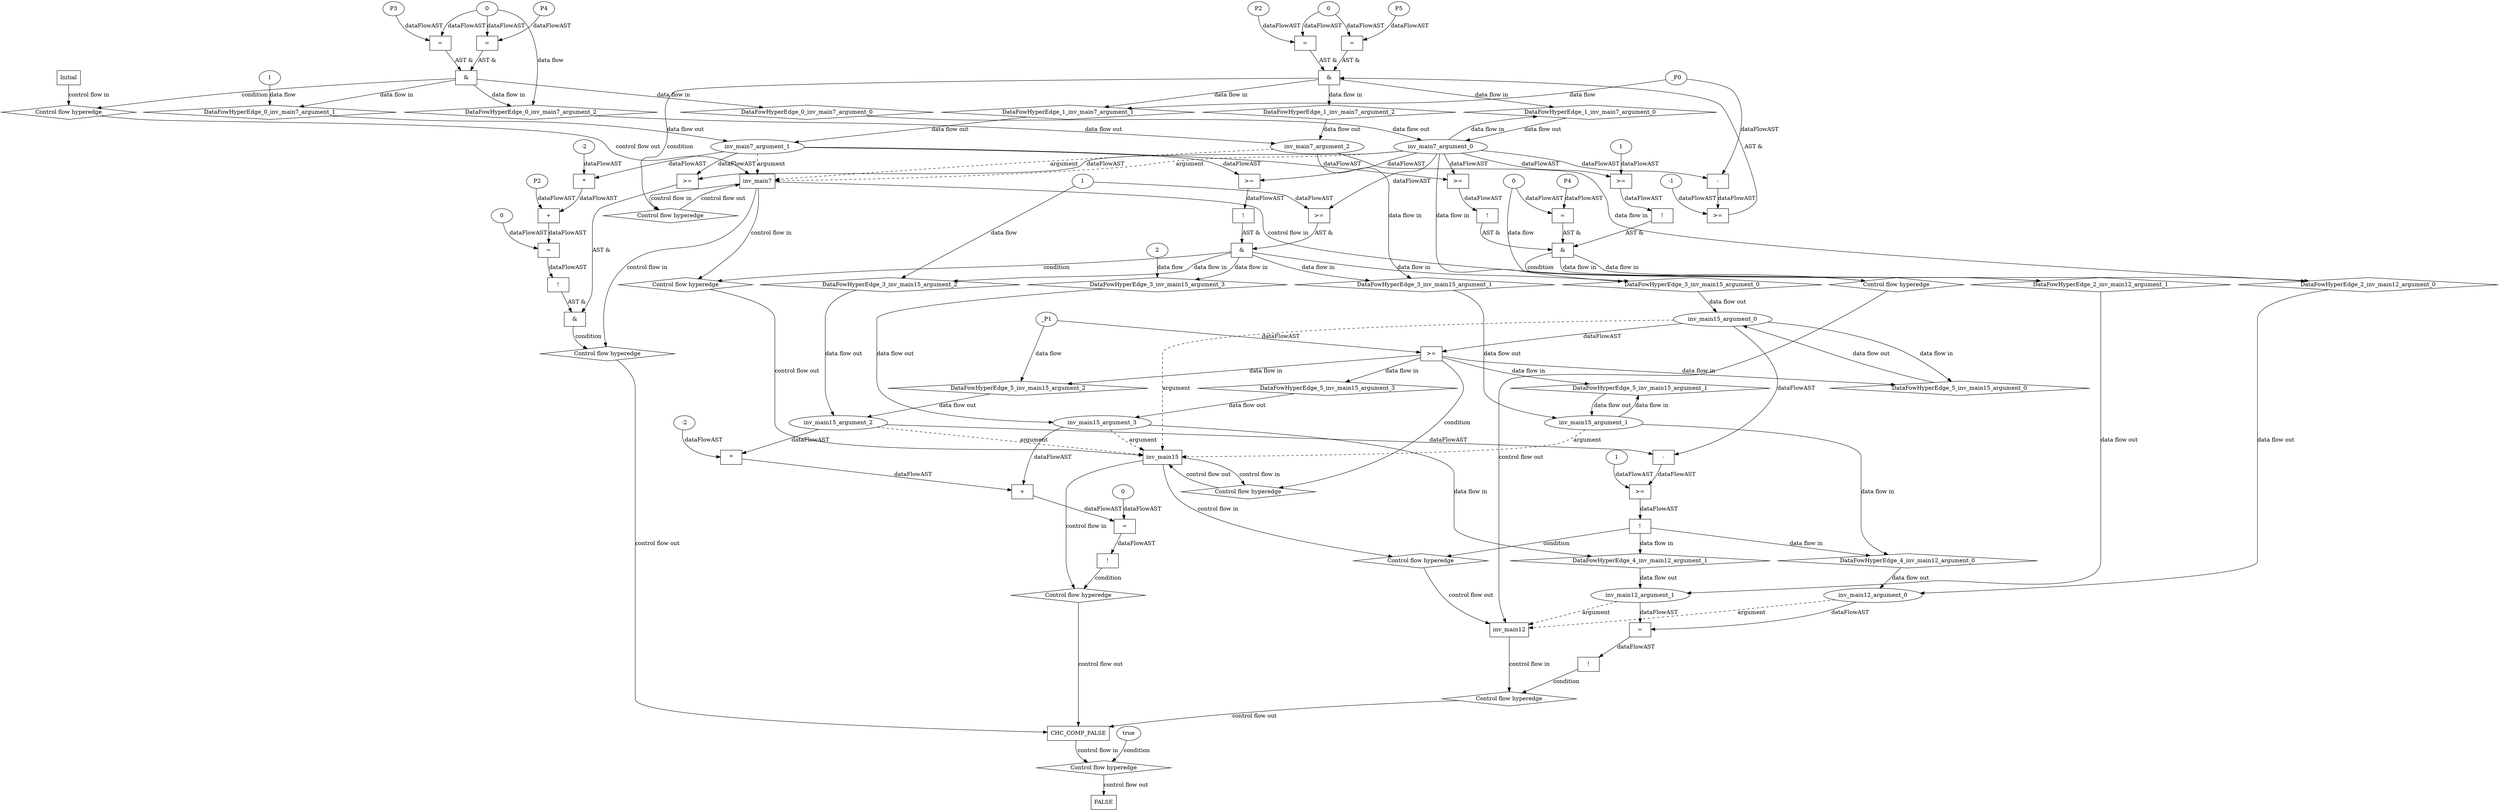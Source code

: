 digraph dag {
"CHC_COMP_FALSE" [label="CHC_COMP_FALSE" nodeName="CHC_COMP_FALSE" class=cfn  shape="rect"];
"inv_main12" [label="inv_main12" nodeName="inv_main12" class=cfn  shape="rect"];
"inv_main15" [label="inv_main15" nodeName="inv_main15" class=cfn  shape="rect"];
"inv_main7" [label="inv_main7" nodeName="inv_main7" class=cfn  shape="rect"];
FALSE [label="FALSE" nodeName=FALSE class=cfn  shape="rect"];
Initial [label="Initial" nodeName=Initial class=cfn  shape="rect"];
ControlFowHyperEdge_0 [label="Control flow hyperedge" nodeName=ControlFowHyperEdge_0 class=controlFlowHyperEdge shape="diamond"];
"Initial" -> ControlFowHyperEdge_0 [label="control flow in"]
ControlFowHyperEdge_0 -> "inv_main7" [label="control flow out"]
ControlFowHyperEdge_1 [label="Control flow hyperedge" nodeName=ControlFowHyperEdge_1 class=controlFlowHyperEdge shape="diamond"];
"inv_main7" -> ControlFowHyperEdge_1 [label="control flow in"]
ControlFowHyperEdge_1 -> "inv_main7" [label="control flow out"]
ControlFowHyperEdge_2 [label="Control flow hyperedge" nodeName=ControlFowHyperEdge_2 class=controlFlowHyperEdge shape="diamond"];
"inv_main7" -> ControlFowHyperEdge_2 [label="control flow in"]
ControlFowHyperEdge_2 -> "inv_main12" [label="control flow out"]
ControlFowHyperEdge_3 [label="Control flow hyperedge" nodeName=ControlFowHyperEdge_3 class=controlFlowHyperEdge shape="diamond"];
"inv_main7" -> ControlFowHyperEdge_3 [label="control flow in"]
ControlFowHyperEdge_3 -> "inv_main15" [label="control flow out"]
ControlFowHyperEdge_4 [label="Control flow hyperedge" nodeName=ControlFowHyperEdge_4 class=controlFlowHyperEdge shape="diamond"];
"inv_main15" -> ControlFowHyperEdge_4 [label="control flow in"]
ControlFowHyperEdge_4 -> "inv_main12" [label="control flow out"]
ControlFowHyperEdge_5 [label="Control flow hyperedge" nodeName=ControlFowHyperEdge_5 class=controlFlowHyperEdge shape="diamond"];
"inv_main15" -> ControlFowHyperEdge_5 [label="control flow in"]
ControlFowHyperEdge_5 -> "inv_main15" [label="control flow out"]
ControlFowHyperEdge_6 [label="Control flow hyperedge" nodeName=ControlFowHyperEdge_6 class=controlFlowHyperEdge shape="diamond"];
"inv_main7" -> ControlFowHyperEdge_6 [label="control flow in"]
ControlFowHyperEdge_6 -> "CHC_COMP_FALSE" [label="control flow out"]
ControlFowHyperEdge_7 [label="Control flow hyperedge" nodeName=ControlFowHyperEdge_7 class=controlFlowHyperEdge shape="diamond"];
"inv_main15" -> ControlFowHyperEdge_7 [label="control flow in"]
ControlFowHyperEdge_7 -> "CHC_COMP_FALSE" [label="control flow out"]
ControlFowHyperEdge_8 [label="Control flow hyperedge" nodeName=ControlFowHyperEdge_8 class=controlFlowHyperEdge shape="diamond"];
"inv_main12" -> ControlFowHyperEdge_8 [label="control flow in"]
ControlFowHyperEdge_8 -> "CHC_COMP_FALSE" [label="control flow out"]
ControlFowHyperEdge_9 [label="Control flow hyperedge" nodeName=ControlFowHyperEdge_9 class=controlFlowHyperEdge shape="diamond"];
"CHC_COMP_FALSE" -> ControlFowHyperEdge_9 [label="control flow in"]
ControlFowHyperEdge_9 -> "FALSE" [label="control flow out"]
"inv_main7_argument_0" [label="inv_main7_argument_0" nodeName=argument0 class=argument  head="inv_main7" shape="oval"];
"inv_main7_argument_0" -> "inv_main7"[label="argument" style="dashed"]
"inv_main7_argument_1" [label="inv_main7_argument_1" nodeName=argument1 class=argument  head="inv_main7" shape="oval"];
"inv_main7_argument_1" -> "inv_main7"[label="argument" style="dashed"]
"inv_main7_argument_2" [label="inv_main7_argument_2" nodeName=argument2 class=argument  head="inv_main7" shape="oval"];
"inv_main7_argument_2" -> "inv_main7"[label="argument" style="dashed"]
"inv_main12_argument_0" [label="inv_main12_argument_0" nodeName=argument0 class=argument  head="inv_main12" shape="oval"];
"inv_main12_argument_0" -> "inv_main12"[label="argument" style="dashed"]
"inv_main12_argument_1" [label="inv_main12_argument_1" nodeName=argument1 class=argument  head="inv_main12" shape="oval"];
"inv_main12_argument_1" -> "inv_main12"[label="argument" style="dashed"]
"inv_main15_argument_0" [label="inv_main15_argument_0" nodeName=argument0 class=argument  head="inv_main15" shape="oval"];
"inv_main15_argument_0" -> "inv_main15"[label="argument" style="dashed"]
"inv_main15_argument_1" [label="inv_main15_argument_1" nodeName=argument1 class=argument  head="inv_main15" shape="oval"];
"inv_main15_argument_1" -> "inv_main15"[label="argument" style="dashed"]
"inv_main15_argument_2" [label="inv_main15_argument_2" nodeName=argument2 class=argument  head="inv_main15" shape="oval"];
"inv_main15_argument_2" -> "inv_main15"[label="argument" style="dashed"]
"inv_main15_argument_3" [label="inv_main15_argument_3" nodeName=argument3 class=argument  head="inv_main15" shape="oval"];
"inv_main15_argument_3" -> "inv_main15"[label="argument" style="dashed"]

"xxxinv_main7___Initial_0xxx_and" [label="&" nodeName="xxxinv_main7___Initial_0xxx_and" class=Operator shape="rect"];
"xxxinv_main7___Initial_0xxxguard_0_node_0" [label="=" nodeName="xxxinv_main7___Initial_0xxxguard_0_node_0" class=Operator  shape="rect"];
"xxxinv_main7___Initial_0xxxguard_0_node_2" [label="P4" nodeName="xxxinv_main7___Initial_0xxxguard_0_node_2" class=Constant ];
"xxxinv_main7___Initial_0xxxdataFlow1_node_0" -> "xxxinv_main7___Initial_0xxxguard_0_node_0"[label="dataFlowAST"]
"xxxinv_main7___Initial_0xxxguard_0_node_2" -> "xxxinv_main7___Initial_0xxxguard_0_node_0"[label="dataFlowAST"]

"xxxinv_main7___Initial_0xxxguard_0_node_0" -> "xxxinv_main7___Initial_0xxx_and" [label="AST &"];
"xxxinv_main7___Initial_0xxxguard1_node_0" [label="=" nodeName="xxxinv_main7___Initial_0xxxguard1_node_0" class=Operator  shape="rect"];
"xxxinv_main7___Initial_0xxxguard1_node_2" [label="P3" nodeName="xxxinv_main7___Initial_0xxxguard1_node_2" class=Constant ];
"xxxinv_main7___Initial_0xxxdataFlow1_node_0" -> "xxxinv_main7___Initial_0xxxguard1_node_0"[label="dataFlowAST"]
"xxxinv_main7___Initial_0xxxguard1_node_2" -> "xxxinv_main7___Initial_0xxxguard1_node_0"[label="dataFlowAST"]

"xxxinv_main7___Initial_0xxxguard1_node_0" -> "xxxinv_main7___Initial_0xxx_and" [label="AST &"];
"xxxinv_main7___Initial_0xxx_and" -> "ControlFowHyperEdge_0" [label="condition"];
"xxxinv_main7___Initial_0xxxdataFlow_0_node_0" [label="1" nodeName="xxxinv_main7___Initial_0xxxdataFlow_0_node_0" class=Literal ];

"xxxinv_main7___Initial_0xxxdataFlow_0_node_0" -> "DataFowHyperEdge_0_inv_main7_argument_1" [label="data flow"];
"xxxinv_main7___Initial_0xxxdataFlow1_node_0" [label="0" nodeName="xxxinv_main7___Initial_0xxxdataFlow1_node_0" class=Literal ];

"xxxinv_main7___Initial_0xxxdataFlow1_node_0" -> "DataFowHyperEdge_0_inv_main7_argument_2" [label="data flow"];
"xxxinv_main7___inv_main7_1xxx_and" [label="&" nodeName="xxxinv_main7___inv_main7_1xxx_and" class=Operator shape="rect"];
"xxxinv_main7___inv_main7_1xxxguard_0_node_0" [label=">=" nodeName="xxxinv_main7___inv_main7_1xxxguard_0_node_0" class=Operator  shape="rect"];
"xxxinv_main7___inv_main7_1xxxguard_0_node_1" [label="-" nodeName="xxxinv_main7___inv_main7_1xxxguard_0_node_1" class= Operator shape="rect"];
"xxxinv_main7___inv_main7_1xxxguard_0_node_4" [label="-1" nodeName="xxxinv_main7___inv_main7_1xxxguard_0_node_4" class=Literal ];
"xxxinv_main7___inv_main7_1xxxguard_0_node_1" -> "xxxinv_main7___inv_main7_1xxxguard_0_node_0"[label="dataFlowAST"]
"xxxinv_main7___inv_main7_1xxxguard_0_node_4" -> "xxxinv_main7___inv_main7_1xxxguard_0_node_0"[label="dataFlowAST"]
"inv_main7_argument_0" -> "xxxinv_main7___inv_main7_1xxxguard_0_node_1"[label="dataFlowAST"]
"xxxinv_main7___inv_main7_1xxxdataFlow_0_node_0" -> "xxxinv_main7___inv_main7_1xxxguard_0_node_1"[label="dataFlowAST"]

"xxxinv_main7___inv_main7_1xxxguard_0_node_0" -> "xxxinv_main7___inv_main7_1xxx_and" [label="AST &"];
"xxxinv_main7___inv_main7_1xxxguard1_node_0" [label="=" nodeName="xxxinv_main7___inv_main7_1xxxguard1_node_0" class=Operator  shape="rect"];
"xxxinv_main7___inv_main7_1xxxguard1_node_1" [label="P5" nodeName="xxxinv_main7___inv_main7_1xxxguard1_node_1" class=Constant ];
"xxxinv_main7___inv_main7_1xxxguard1_node_2" [label="0" nodeName="xxxinv_main7___inv_main7_1xxxguard1_node_2" class=Literal ];
"xxxinv_main7___inv_main7_1xxxguard1_node_1" -> "xxxinv_main7___inv_main7_1xxxguard1_node_0"[label="dataFlowAST"]
"xxxinv_main7___inv_main7_1xxxguard1_node_2" -> "xxxinv_main7___inv_main7_1xxxguard1_node_0"[label="dataFlowAST"]

"xxxinv_main7___inv_main7_1xxxguard1_node_0" -> "xxxinv_main7___inv_main7_1xxx_and" [label="AST &"];
"xxxinv_main7___inv_main7_1xxxguard2_node_0" [label="=" nodeName="xxxinv_main7___inv_main7_1xxxguard2_node_0" class=Operator  shape="rect"];
"xxxinv_main7___inv_main7_1xxxguard2_node_1" [label="P2" nodeName="xxxinv_main7___inv_main7_1xxxguard2_node_1" class=Constant ];
"xxxinv_main7___inv_main7_1xxxguard2_node_1" -> "xxxinv_main7___inv_main7_1xxxguard2_node_0"[label="dataFlowAST"]
"xxxinv_main7___inv_main7_1xxxguard1_node_2" -> "xxxinv_main7___inv_main7_1xxxguard2_node_0"[label="dataFlowAST"]

"xxxinv_main7___inv_main7_1xxxguard2_node_0" -> "xxxinv_main7___inv_main7_1xxx_and" [label="AST &"];
"xxxinv_main7___inv_main7_1xxx_and" -> "ControlFowHyperEdge_1" [label="condition"];
"xxxinv_main7___inv_main7_1xxxdataFlow_0_node_0" [label="_P0" nodeName="xxxinv_main7___inv_main7_1xxxdataFlow_0_node_0" class=Constant ];

"xxxinv_main7___inv_main7_1xxxdataFlow_0_node_0" -> "DataFowHyperEdge_1_inv_main7_argument_1" [label="data flow"];
"xxxinv_main12___inv_main7_2xxx_and" [label="&" nodeName="xxxinv_main12___inv_main7_2xxx_and" class=Operator shape="rect"];
"xxxinv_main12___inv_main7_2xxxguard_0_node_0" [label="!" nodeName="xxxinv_main12___inv_main7_2xxxguard_0_node_0" class=Operator shape="rect"];
"xxxinv_main12___inv_main7_2xxxguard_0_node_1" [label=">=" nodeName="xxxinv_main12___inv_main7_2xxxguard_0_node_1" class=Operator  shape="rect"];
"xxxinv_main12___inv_main7_2xxxguard_0_node_3" [label="1" nodeName="xxxinv_main12___inv_main7_2xxxguard_0_node_3" class=Literal ];
"xxxinv_main12___inv_main7_2xxxguard_0_node_1" -> "xxxinv_main12___inv_main7_2xxxguard_0_node_0"[label="dataFlowAST"]
"inv_main7_argument_0" -> "xxxinv_main12___inv_main7_2xxxguard_0_node_1"[label="dataFlowAST"]
"xxxinv_main12___inv_main7_2xxxguard_0_node_3" -> "xxxinv_main12___inv_main7_2xxxguard_0_node_1"[label="dataFlowAST"]

"xxxinv_main12___inv_main7_2xxxguard_0_node_0" -> "xxxinv_main12___inv_main7_2xxx_and" [label="AST &"];
"xxxinv_main12___inv_main7_2xxxguard1_node_0" [label="!" nodeName="xxxinv_main12___inv_main7_2xxxguard1_node_0" class=Operator shape="rect"];
"xxxinv_main12___inv_main7_2xxxguard1_node_1" [label=">=" nodeName="xxxinv_main12___inv_main7_2xxxguard1_node_1" class=Operator  shape="rect"];
"xxxinv_main12___inv_main7_2xxxguard1_node_1" -> "xxxinv_main12___inv_main7_2xxxguard1_node_0"[label="dataFlowAST"]
"inv_main7_argument_0" -> "xxxinv_main12___inv_main7_2xxxguard1_node_1"[label="dataFlowAST"]
"inv_main7_argument_1" -> "xxxinv_main12___inv_main7_2xxxguard1_node_1"[label="dataFlowAST"]

"xxxinv_main12___inv_main7_2xxxguard1_node_0" -> "xxxinv_main12___inv_main7_2xxx_and" [label="AST &"];
"xxxinv_main12___inv_main7_2xxxguard2_node_0" [label="=" nodeName="xxxinv_main12___inv_main7_2xxxguard2_node_0" class=Operator  shape="rect"];
"xxxinv_main12___inv_main7_2xxxguard2_node_1" [label="P4" nodeName="xxxinv_main12___inv_main7_2xxxguard2_node_1" class=Constant ];
"xxxinv_main12___inv_main7_2xxxguard2_node_1" -> "xxxinv_main12___inv_main7_2xxxguard2_node_0"[label="dataFlowAST"]
"xxxinv_main12___inv_main7_2xxxdataFlow_0_node_0" -> "xxxinv_main12___inv_main7_2xxxguard2_node_0"[label="dataFlowAST"]

"xxxinv_main12___inv_main7_2xxxguard2_node_0" -> "xxxinv_main12___inv_main7_2xxx_and" [label="AST &"];
"xxxinv_main12___inv_main7_2xxx_and" -> "ControlFowHyperEdge_2" [label="condition"];
"xxxinv_main12___inv_main7_2xxxdataFlow_0_node_0" [label="0" nodeName="xxxinv_main12___inv_main7_2xxxdataFlow_0_node_0" class=Literal ];

"xxxinv_main12___inv_main7_2xxxdataFlow_0_node_0" -> "DataFowHyperEdge_2_inv_main12_argument_1" [label="data flow"];
"xxxinv_main15___inv_main7_3xxx_and" [label="&" nodeName="xxxinv_main15___inv_main7_3xxx_and" class=Operator shape="rect"];
"xxxinv_main15___inv_main7_3xxxguard_0_node_0" [label="!" nodeName="xxxinv_main15___inv_main7_3xxxguard_0_node_0" class=Operator shape="rect"];
"xxxinv_main15___inv_main7_3xxxguard_0_node_1" [label=">=" nodeName="xxxinv_main15___inv_main7_3xxxguard_0_node_1" class=Operator  shape="rect"];
"xxxinv_main15___inv_main7_3xxxguard_0_node_1" -> "xxxinv_main15___inv_main7_3xxxguard_0_node_0"[label="dataFlowAST"]
"inv_main7_argument_0" -> "xxxinv_main15___inv_main7_3xxxguard_0_node_1"[label="dataFlowAST"]
"inv_main7_argument_1" -> "xxxinv_main15___inv_main7_3xxxguard_0_node_1"[label="dataFlowAST"]

"xxxinv_main15___inv_main7_3xxxguard_0_node_0" -> "xxxinv_main15___inv_main7_3xxx_and" [label="AST &"];
"xxxinv_main15___inv_main7_3xxxguard1_node_0" [label=">=" nodeName="xxxinv_main15___inv_main7_3xxxguard1_node_0" class=Operator  shape="rect"];
"inv_main7_argument_0" -> "xxxinv_main15___inv_main7_3xxxguard1_node_0"[label="dataFlowAST"]
"xxxinv_main15___inv_main7_3xxxdataFlow_0_node_0" -> "xxxinv_main15___inv_main7_3xxxguard1_node_0"[label="dataFlowAST"]

"xxxinv_main15___inv_main7_3xxxguard1_node_0" -> "xxxinv_main15___inv_main7_3xxx_and" [label="AST &"];
"xxxinv_main15___inv_main7_3xxx_and" -> "ControlFowHyperEdge_3" [label="condition"];
"xxxinv_main15___inv_main7_3xxxdataFlow_0_node_0" [label="1" nodeName="xxxinv_main15___inv_main7_3xxxdataFlow_0_node_0" class=Literal ];

"xxxinv_main15___inv_main7_3xxxdataFlow_0_node_0" -> "DataFowHyperEdge_3_inv_main15_argument_2" [label="data flow"];
"xxxinv_main15___inv_main7_3xxxdataFlow1_node_0" [label="2" nodeName="xxxinv_main15___inv_main7_3xxxdataFlow1_node_0" class=Literal ];

"xxxinv_main15___inv_main7_3xxxdataFlow1_node_0" -> "DataFowHyperEdge_3_inv_main15_argument_3" [label="data flow"];
"xxxinv_main12___inv_main15_4xxxguard_0_node_0" [label="!" nodeName="xxxinv_main12___inv_main15_4xxxguard_0_node_0" class=Operator shape="rect"];
"xxxinv_main12___inv_main15_4xxxguard_0_node_1" [label=">=" nodeName="xxxinv_main12___inv_main15_4xxxguard_0_node_1" class=Operator  shape="rect"];
"xxxinv_main12___inv_main15_4xxxguard_0_node_2" [label="-" nodeName="xxxinv_main12___inv_main15_4xxxguard_0_node_2" class= Operator shape="rect"];
"xxxinv_main12___inv_main15_4xxxguard_0_node_5" [label="1" nodeName="xxxinv_main12___inv_main15_4xxxguard_0_node_5" class=Literal ];
"xxxinv_main12___inv_main15_4xxxguard_0_node_1" -> "xxxinv_main12___inv_main15_4xxxguard_0_node_0"[label="dataFlowAST"]
"xxxinv_main12___inv_main15_4xxxguard_0_node_2" -> "xxxinv_main12___inv_main15_4xxxguard_0_node_1"[label="dataFlowAST"]
"xxxinv_main12___inv_main15_4xxxguard_0_node_5" -> "xxxinv_main12___inv_main15_4xxxguard_0_node_1"[label="dataFlowAST"]
"inv_main15_argument_0" -> "xxxinv_main12___inv_main15_4xxxguard_0_node_2"[label="dataFlowAST"]
"inv_main15_argument_2" -> "xxxinv_main12___inv_main15_4xxxguard_0_node_2"[label="dataFlowAST"]

"xxxinv_main12___inv_main15_4xxxguard_0_node_0" -> "ControlFowHyperEdge_4" [label="condition"];
"xxxinv_main15___inv_main15_5xxxguard_0_node_0" [label=">=" nodeName="xxxinv_main15___inv_main15_5xxxguard_0_node_0" class=Operator  shape="rect"];
"inv_main15_argument_0" -> "xxxinv_main15___inv_main15_5xxxguard_0_node_0"[label="dataFlowAST"]
"xxxinv_main15___inv_main15_5xxxdataFlow_0_node_0" -> "xxxinv_main15___inv_main15_5xxxguard_0_node_0"[label="dataFlowAST"]

"xxxinv_main15___inv_main15_5xxxguard_0_node_0" -> "ControlFowHyperEdge_5" [label="condition"];
"xxxinv_main15___inv_main15_5xxxdataFlow_0_node_0" [label="_P1" nodeName="xxxinv_main15___inv_main15_5xxxdataFlow_0_node_0" class=Constant ];

"xxxinv_main15___inv_main15_5xxxdataFlow_0_node_0" -> "DataFowHyperEdge_5_inv_main15_argument_2" [label="data flow"];
"xxxCHC_COMP_FALSE___inv_main7_6xxx_and" [label="&" nodeName="xxxCHC_COMP_FALSE___inv_main7_6xxx_and" class=Operator shape="rect"];
"xxxCHC_COMP_FALSE___inv_main7_6xxxguard_0_node_0" [label="!" nodeName="xxxCHC_COMP_FALSE___inv_main7_6xxxguard_0_node_0" class=Operator shape="rect"];
"xxxCHC_COMP_FALSE___inv_main7_6xxxguard_0_node_1" [label="=" nodeName="xxxCHC_COMP_FALSE___inv_main7_6xxxguard_0_node_1" class=Operator  shape="rect"];
"xxxCHC_COMP_FALSE___inv_main7_6xxxguard_0_node_2" [label="+" nodeName="xxxCHC_COMP_FALSE___inv_main7_6xxxguard_0_node_2" class= Operator shape="rect"];
"xxxCHC_COMP_FALSE___inv_main7_6xxxguard_0_node_3" [label="P2" nodeName="xxxCHC_COMP_FALSE___inv_main7_6xxxguard_0_node_3" class=Constant ];
"xxxCHC_COMP_FALSE___inv_main7_6xxxguard_0_node_4" [label="*" nodeName="xxxCHC_COMP_FALSE___inv_main7_6xxxguard_0_node_4" class=Operator  shape="rect"];
"xxxCHC_COMP_FALSE___inv_main7_6xxxguard_0_node_5" [label="-2" nodeName="xxxCHC_COMP_FALSE___inv_main7_6xxxguard_0_node_5" class=Coeff ];
"xxxCHC_COMP_FALSE___inv_main7_6xxxguard_0_node_7" [label="0" nodeName="xxxCHC_COMP_FALSE___inv_main7_6xxxguard_0_node_7" class=Literal ];
"xxxCHC_COMP_FALSE___inv_main7_6xxxguard_0_node_1" -> "xxxCHC_COMP_FALSE___inv_main7_6xxxguard_0_node_0"[label="dataFlowAST"]
"xxxCHC_COMP_FALSE___inv_main7_6xxxguard_0_node_2" -> "xxxCHC_COMP_FALSE___inv_main7_6xxxguard_0_node_1"[label="dataFlowAST"]
"xxxCHC_COMP_FALSE___inv_main7_6xxxguard_0_node_7" -> "xxxCHC_COMP_FALSE___inv_main7_6xxxguard_0_node_1"[label="dataFlowAST"]
"xxxCHC_COMP_FALSE___inv_main7_6xxxguard_0_node_3" -> "xxxCHC_COMP_FALSE___inv_main7_6xxxguard_0_node_2"[label="dataFlowAST"]
"xxxCHC_COMP_FALSE___inv_main7_6xxxguard_0_node_4" -> "xxxCHC_COMP_FALSE___inv_main7_6xxxguard_0_node_2"[label="dataFlowAST"]
"inv_main7_argument_1" -> "xxxCHC_COMP_FALSE___inv_main7_6xxxguard_0_node_4"[label="dataFlowAST"]
"xxxCHC_COMP_FALSE___inv_main7_6xxxguard_0_node_5" -> "xxxCHC_COMP_FALSE___inv_main7_6xxxguard_0_node_4"[label="dataFlowAST"]

"xxxCHC_COMP_FALSE___inv_main7_6xxxguard_0_node_0" -> "xxxCHC_COMP_FALSE___inv_main7_6xxx_and" [label="AST &"];
"xxxCHC_COMP_FALSE___inv_main7_6xxxguard1_node_0" [label=">=" nodeName="xxxCHC_COMP_FALSE___inv_main7_6xxxguard1_node_0" class=Operator  shape="rect"];
"inv_main7_argument_0" -> "xxxCHC_COMP_FALSE___inv_main7_6xxxguard1_node_0"[label="dataFlowAST"]
"inv_main7_argument_1" -> "xxxCHC_COMP_FALSE___inv_main7_6xxxguard1_node_0"[label="dataFlowAST"]

"xxxCHC_COMP_FALSE___inv_main7_6xxxguard1_node_0" -> "xxxCHC_COMP_FALSE___inv_main7_6xxx_and" [label="AST &"];
"xxxCHC_COMP_FALSE___inv_main7_6xxx_and" -> "ControlFowHyperEdge_6" [label="condition"];
"xxxCHC_COMP_FALSE___inv_main15_7xxxguard_0_node_0" [label="!" nodeName="xxxCHC_COMP_FALSE___inv_main15_7xxxguard_0_node_0" class=Operator shape="rect"];
"xxxCHC_COMP_FALSE___inv_main15_7xxxguard_0_node_1" [label="=" nodeName="xxxCHC_COMP_FALSE___inv_main15_7xxxguard_0_node_1" class=Operator  shape="rect"];
"xxxCHC_COMP_FALSE___inv_main15_7xxxguard_0_node_2" [label="+" nodeName="xxxCHC_COMP_FALSE___inv_main15_7xxxguard_0_node_2" class= Operator shape="rect"];
"xxxCHC_COMP_FALSE___inv_main15_7xxxguard_0_node_4" [label="*" nodeName="xxxCHC_COMP_FALSE___inv_main15_7xxxguard_0_node_4" class=Operator  shape="rect"];
"xxxCHC_COMP_FALSE___inv_main15_7xxxguard_0_node_5" [label="-2" nodeName="xxxCHC_COMP_FALSE___inv_main15_7xxxguard_0_node_5" class=Coeff ];
"xxxCHC_COMP_FALSE___inv_main15_7xxxguard_0_node_7" [label="0" nodeName="xxxCHC_COMP_FALSE___inv_main15_7xxxguard_0_node_7" class=Literal ];
"xxxCHC_COMP_FALSE___inv_main15_7xxxguard_0_node_1" -> "xxxCHC_COMP_FALSE___inv_main15_7xxxguard_0_node_0"[label="dataFlowAST"]
"xxxCHC_COMP_FALSE___inv_main15_7xxxguard_0_node_2" -> "xxxCHC_COMP_FALSE___inv_main15_7xxxguard_0_node_1"[label="dataFlowAST"]
"xxxCHC_COMP_FALSE___inv_main15_7xxxguard_0_node_7" -> "xxxCHC_COMP_FALSE___inv_main15_7xxxguard_0_node_1"[label="dataFlowAST"]
"inv_main15_argument_3" -> "xxxCHC_COMP_FALSE___inv_main15_7xxxguard_0_node_2"[label="dataFlowAST"]
"xxxCHC_COMP_FALSE___inv_main15_7xxxguard_0_node_4" -> "xxxCHC_COMP_FALSE___inv_main15_7xxxguard_0_node_2"[label="dataFlowAST"]
"inv_main15_argument_2" -> "xxxCHC_COMP_FALSE___inv_main15_7xxxguard_0_node_4"[label="dataFlowAST"]
"xxxCHC_COMP_FALSE___inv_main15_7xxxguard_0_node_5" -> "xxxCHC_COMP_FALSE___inv_main15_7xxxguard_0_node_4"[label="dataFlowAST"]

"xxxCHC_COMP_FALSE___inv_main15_7xxxguard_0_node_0" -> "ControlFowHyperEdge_7" [label="condition"];
"xxxCHC_COMP_FALSE___inv_main12_8xxxguard_0_node_0" [label="!" nodeName="xxxCHC_COMP_FALSE___inv_main12_8xxxguard_0_node_0" class=Operator shape="rect"];
"xxxCHC_COMP_FALSE___inv_main12_8xxxguard_0_node_1" [label="=" nodeName="xxxCHC_COMP_FALSE___inv_main12_8xxxguard_0_node_1" class=Operator  shape="rect"];
"xxxCHC_COMP_FALSE___inv_main12_8xxxguard_0_node_1" -> "xxxCHC_COMP_FALSE___inv_main12_8xxxguard_0_node_0"[label="dataFlowAST"]
"inv_main12_argument_0" -> "xxxCHC_COMP_FALSE___inv_main12_8xxxguard_0_node_1"[label="dataFlowAST"]
"inv_main12_argument_1" -> "xxxCHC_COMP_FALSE___inv_main12_8xxxguard_0_node_1"[label="dataFlowAST"]

"xxxCHC_COMP_FALSE___inv_main12_8xxxguard_0_node_0" -> "ControlFowHyperEdge_8" [label="condition"];
"xxxFALSE___CHC_COMP_FALSE_9xxxguard_0_node_0" [label="true" nodeName="xxxFALSE___CHC_COMP_FALSE_9xxxguard_0_node_0" class=BoolValue ];

"xxxFALSE___CHC_COMP_FALSE_9xxxguard_0_node_0" -> "ControlFowHyperEdge_9" [label="condition"];
"DataFowHyperEdge_0_inv_main7_argument_0" [label="DataFowHyperEdge_0_inv_main7_argument_0" nodeName="DataFowHyperEdge_0_inv_main7_argument_0" class=DataFlowHyperedge shape="diamond"];
"DataFowHyperEdge_0_inv_main7_argument_0" -> "inv_main7_argument_0"[label="data flow out"]
"xxxinv_main7___Initial_0xxx_and" -> "DataFowHyperEdge_0_inv_main7_argument_0"[label="data flow in"]
"DataFowHyperEdge_0_inv_main7_argument_1" [label="DataFowHyperEdge_0_inv_main7_argument_1" nodeName="DataFowHyperEdge_0_inv_main7_argument_1" class=DataFlowHyperedge shape="diamond"];
"DataFowHyperEdge_0_inv_main7_argument_1" -> "inv_main7_argument_1"[label="data flow out"]
"xxxinv_main7___Initial_0xxx_and" -> "DataFowHyperEdge_0_inv_main7_argument_1"[label="data flow in"]
"DataFowHyperEdge_0_inv_main7_argument_2" [label="DataFowHyperEdge_0_inv_main7_argument_2" nodeName="DataFowHyperEdge_0_inv_main7_argument_2" class=DataFlowHyperedge shape="diamond"];
"DataFowHyperEdge_0_inv_main7_argument_2" -> "inv_main7_argument_2"[label="data flow out"]
"xxxinv_main7___Initial_0xxx_and" -> "DataFowHyperEdge_0_inv_main7_argument_2"[label="data flow in"]
"DataFowHyperEdge_1_inv_main7_argument_0" [label="DataFowHyperEdge_1_inv_main7_argument_0" nodeName="DataFowHyperEdge_1_inv_main7_argument_0" class=DataFlowHyperedge shape="diamond"];
"DataFowHyperEdge_1_inv_main7_argument_0" -> "inv_main7_argument_0"[label="data flow out"]
"xxxinv_main7___inv_main7_1xxx_and" -> "DataFowHyperEdge_1_inv_main7_argument_0"[label="data flow in"]
"DataFowHyperEdge_1_inv_main7_argument_1" [label="DataFowHyperEdge_1_inv_main7_argument_1" nodeName="DataFowHyperEdge_1_inv_main7_argument_1" class=DataFlowHyperedge shape="diamond"];
"DataFowHyperEdge_1_inv_main7_argument_1" -> "inv_main7_argument_1"[label="data flow out"]
"xxxinv_main7___inv_main7_1xxx_and" -> "DataFowHyperEdge_1_inv_main7_argument_1"[label="data flow in"]
"DataFowHyperEdge_1_inv_main7_argument_2" [label="DataFowHyperEdge_1_inv_main7_argument_2" nodeName="DataFowHyperEdge_1_inv_main7_argument_2" class=DataFlowHyperedge shape="diamond"];
"DataFowHyperEdge_1_inv_main7_argument_2" -> "inv_main7_argument_2"[label="data flow out"]
"xxxinv_main7___inv_main7_1xxx_and" -> "DataFowHyperEdge_1_inv_main7_argument_2"[label="data flow in"]
"DataFowHyperEdge_2_inv_main12_argument_0" [label="DataFowHyperEdge_2_inv_main12_argument_0" nodeName="DataFowHyperEdge_2_inv_main12_argument_0" class=DataFlowHyperedge shape="diamond"];
"DataFowHyperEdge_2_inv_main12_argument_0" -> "inv_main12_argument_0"[label="data flow out"]
"xxxinv_main12___inv_main7_2xxx_and" -> "DataFowHyperEdge_2_inv_main12_argument_0"[label="data flow in"]
"DataFowHyperEdge_2_inv_main12_argument_1" [label="DataFowHyperEdge_2_inv_main12_argument_1" nodeName="DataFowHyperEdge_2_inv_main12_argument_1" class=DataFlowHyperedge shape="diamond"];
"DataFowHyperEdge_2_inv_main12_argument_1" -> "inv_main12_argument_1"[label="data flow out"]
"xxxinv_main12___inv_main7_2xxx_and" -> "DataFowHyperEdge_2_inv_main12_argument_1"[label="data flow in"]
"DataFowHyperEdge_3_inv_main15_argument_0" [label="DataFowHyperEdge_3_inv_main15_argument_0" nodeName="DataFowHyperEdge_3_inv_main15_argument_0" class=DataFlowHyperedge shape="diamond"];
"DataFowHyperEdge_3_inv_main15_argument_0" -> "inv_main15_argument_0"[label="data flow out"]
"xxxinv_main15___inv_main7_3xxx_and" -> "DataFowHyperEdge_3_inv_main15_argument_0"[label="data flow in"]
"DataFowHyperEdge_3_inv_main15_argument_1" [label="DataFowHyperEdge_3_inv_main15_argument_1" nodeName="DataFowHyperEdge_3_inv_main15_argument_1" class=DataFlowHyperedge shape="diamond"];
"DataFowHyperEdge_3_inv_main15_argument_1" -> "inv_main15_argument_1"[label="data flow out"]
"xxxinv_main15___inv_main7_3xxx_and" -> "DataFowHyperEdge_3_inv_main15_argument_1"[label="data flow in"]
"DataFowHyperEdge_3_inv_main15_argument_2" [label="DataFowHyperEdge_3_inv_main15_argument_2" nodeName="DataFowHyperEdge_3_inv_main15_argument_2" class=DataFlowHyperedge shape="diamond"];
"DataFowHyperEdge_3_inv_main15_argument_2" -> "inv_main15_argument_2"[label="data flow out"]
"xxxinv_main15___inv_main7_3xxx_and" -> "DataFowHyperEdge_3_inv_main15_argument_2"[label="data flow in"]
"DataFowHyperEdge_3_inv_main15_argument_3" [label="DataFowHyperEdge_3_inv_main15_argument_3" nodeName="DataFowHyperEdge_3_inv_main15_argument_3" class=DataFlowHyperedge shape="diamond"];
"DataFowHyperEdge_3_inv_main15_argument_3" -> "inv_main15_argument_3"[label="data flow out"]
"xxxinv_main15___inv_main7_3xxx_and" -> "DataFowHyperEdge_3_inv_main15_argument_3"[label="data flow in"]
"DataFowHyperEdge_4_inv_main12_argument_0" [label="DataFowHyperEdge_4_inv_main12_argument_0" nodeName="DataFowHyperEdge_4_inv_main12_argument_0" class=DataFlowHyperedge shape="diamond"];
"DataFowHyperEdge_4_inv_main12_argument_0" -> "inv_main12_argument_0"[label="data flow out"]
"xxxinv_main12___inv_main15_4xxxguard_0_node_0" -> "DataFowHyperEdge_4_inv_main12_argument_0"[label="data flow in"]
"DataFowHyperEdge_4_inv_main12_argument_1" [label="DataFowHyperEdge_4_inv_main12_argument_1" nodeName="DataFowHyperEdge_4_inv_main12_argument_1" class=DataFlowHyperedge shape="diamond"];
"DataFowHyperEdge_4_inv_main12_argument_1" -> "inv_main12_argument_1"[label="data flow out"]
"xxxinv_main12___inv_main15_4xxxguard_0_node_0" -> "DataFowHyperEdge_4_inv_main12_argument_1"[label="data flow in"]
"DataFowHyperEdge_5_inv_main15_argument_0" [label="DataFowHyperEdge_5_inv_main15_argument_0" nodeName="DataFowHyperEdge_5_inv_main15_argument_0" class=DataFlowHyperedge shape="diamond"];
"DataFowHyperEdge_5_inv_main15_argument_0" -> "inv_main15_argument_0"[label="data flow out"]
"xxxinv_main15___inv_main15_5xxxguard_0_node_0" -> "DataFowHyperEdge_5_inv_main15_argument_0"[label="data flow in"]
"DataFowHyperEdge_5_inv_main15_argument_1" [label="DataFowHyperEdge_5_inv_main15_argument_1" nodeName="DataFowHyperEdge_5_inv_main15_argument_1" class=DataFlowHyperedge shape="diamond"];
"DataFowHyperEdge_5_inv_main15_argument_1" -> "inv_main15_argument_1"[label="data flow out"]
"xxxinv_main15___inv_main15_5xxxguard_0_node_0" -> "DataFowHyperEdge_5_inv_main15_argument_1"[label="data flow in"]
"DataFowHyperEdge_5_inv_main15_argument_2" [label="DataFowHyperEdge_5_inv_main15_argument_2" nodeName="DataFowHyperEdge_5_inv_main15_argument_2" class=DataFlowHyperedge shape="diamond"];
"DataFowHyperEdge_5_inv_main15_argument_2" -> "inv_main15_argument_2"[label="data flow out"]
"xxxinv_main15___inv_main15_5xxxguard_0_node_0" -> "DataFowHyperEdge_5_inv_main15_argument_2"[label="data flow in"]
"DataFowHyperEdge_5_inv_main15_argument_3" [label="DataFowHyperEdge_5_inv_main15_argument_3" nodeName="DataFowHyperEdge_5_inv_main15_argument_3" class=DataFlowHyperedge shape="diamond"];
"DataFowHyperEdge_5_inv_main15_argument_3" -> "inv_main15_argument_3"[label="data flow out"]
"xxxinv_main15___inv_main15_5xxxguard_0_node_0" -> "DataFowHyperEdge_5_inv_main15_argument_3"[label="data flow in"]
"inv_main7_argument_0" -> "DataFowHyperEdge_1_inv_main7_argument_0"[label="data flow in"]
"inv_main7_argument_2" -> "DataFowHyperEdge_2_inv_main12_argument_0"[label="data flow in"]
"inv_main7_argument_0" -> "DataFowHyperEdge_3_inv_main15_argument_0"[label="data flow in"]
"inv_main7_argument_2" -> "DataFowHyperEdge_3_inv_main15_argument_1"[label="data flow in"]
"inv_main15_argument_1" -> "DataFowHyperEdge_4_inv_main12_argument_0"[label="data flow in"]
"inv_main15_argument_3" -> "DataFowHyperEdge_4_inv_main12_argument_1"[label="data flow in"]
"inv_main15_argument_0" -> "DataFowHyperEdge_5_inv_main15_argument_0"[label="data flow in"]
"inv_main15_argument_1" -> "DataFowHyperEdge_5_inv_main15_argument_1"[label="data flow in"]




}
